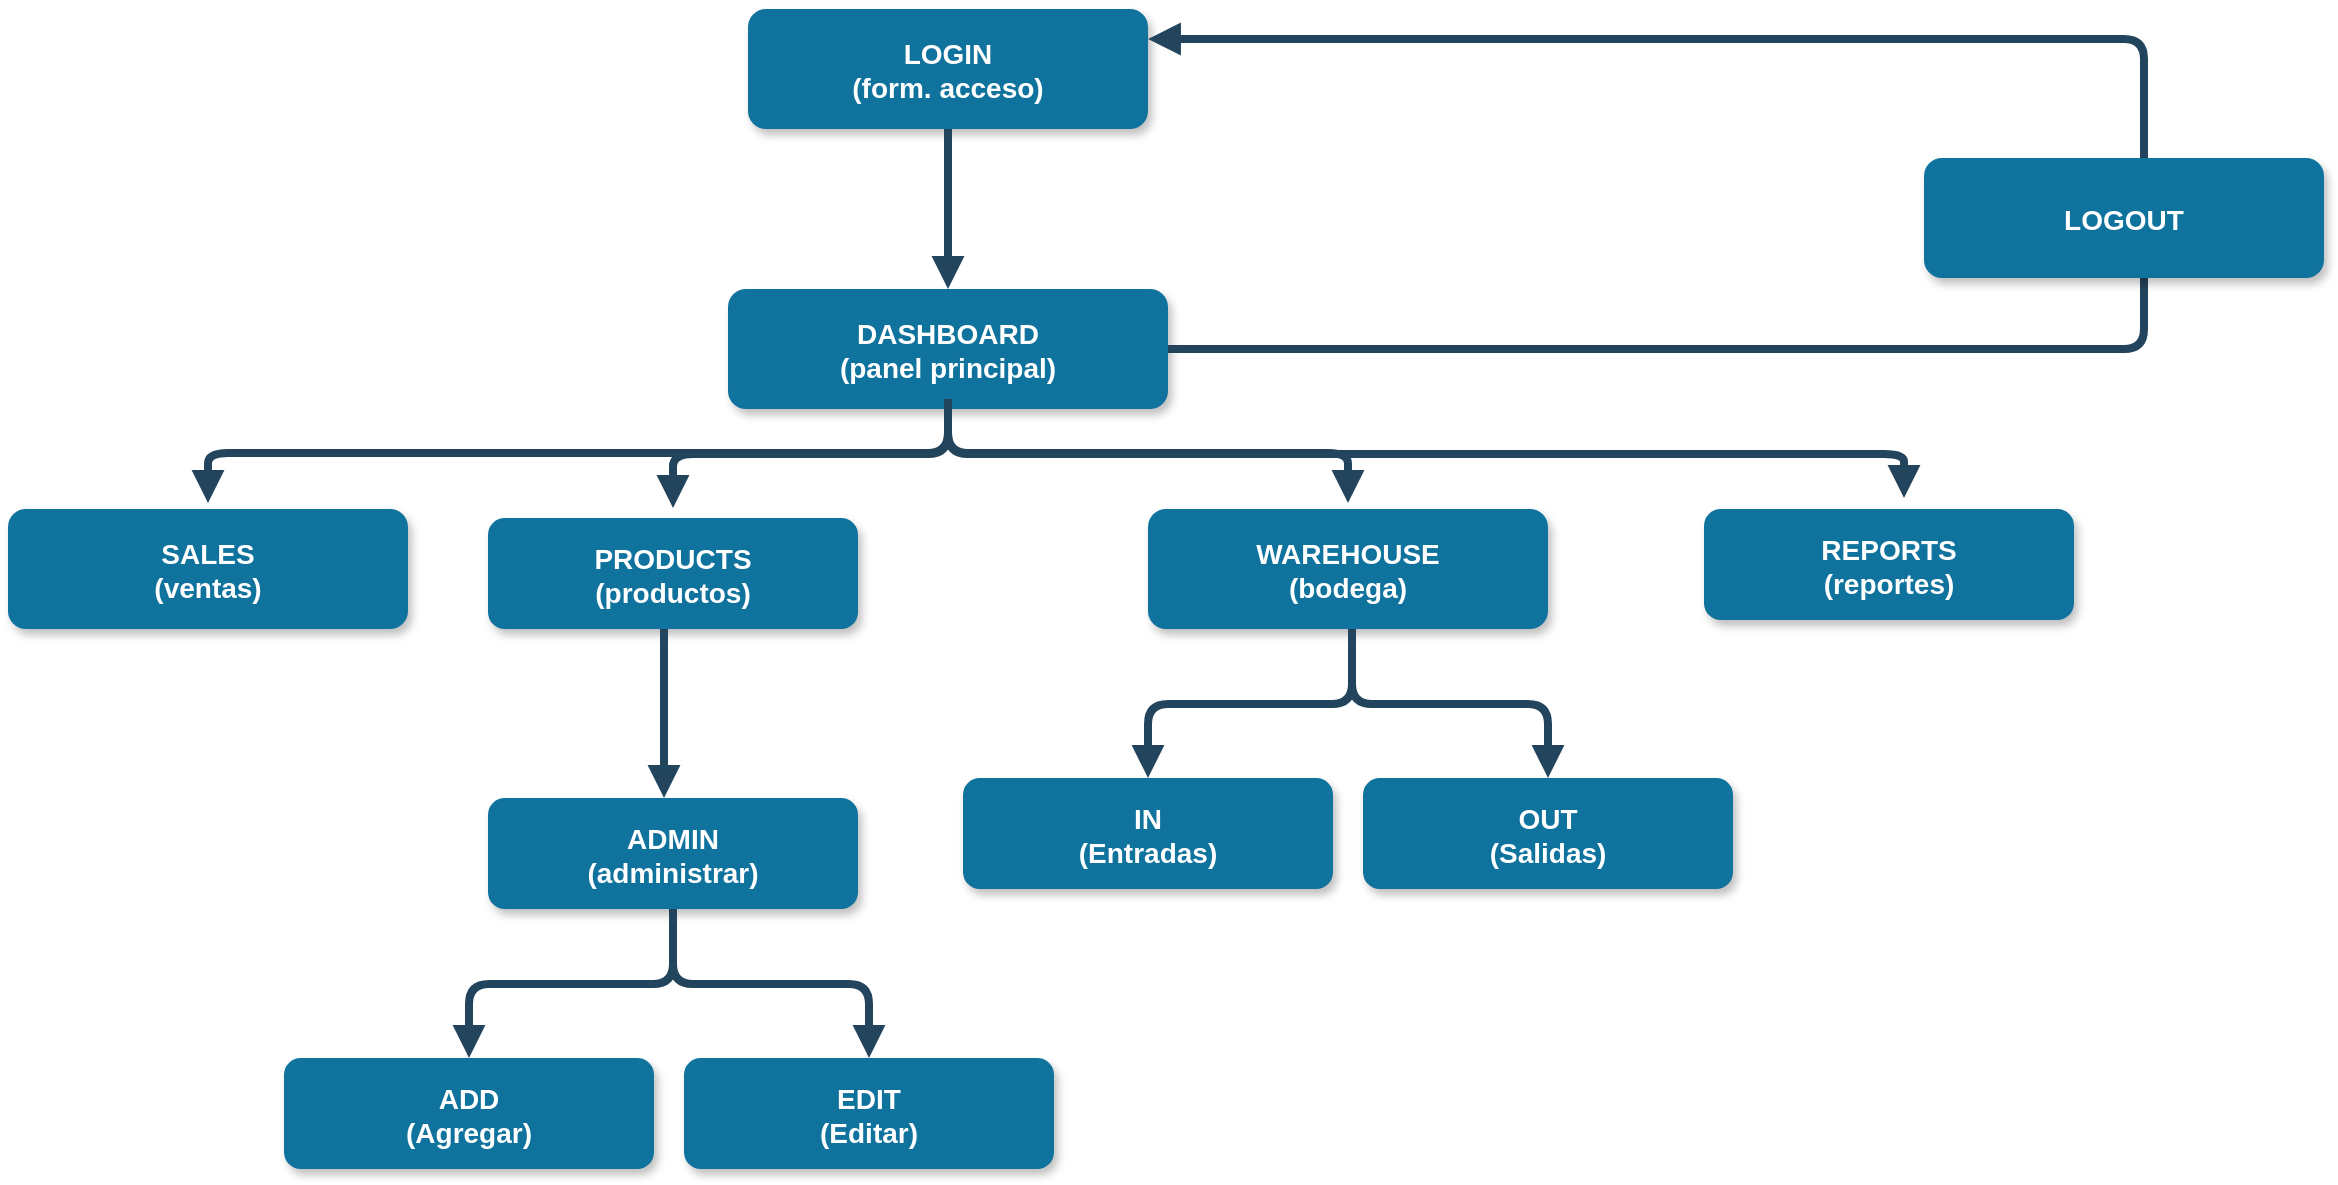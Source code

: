 <mxfile version="19.0.3" type="device"><diagram name="Page-1" id="97916047-d0de-89f5-080d-49f4d83e522f"><mxGraphModel dx="1346" dy="672" grid="1" gridSize="10" guides="1" tooltips="1" connect="1" arrows="1" fold="1" page="1" pageScale="1.5" pageWidth="1169" pageHeight="827" background="none" math="0" shadow="0"><root><mxCell id="0"/><mxCell id="1" parent="0"/><mxCell id="2" value="LOGIN&#10;(form. acceso)" style="rounded=1;fillColor=#10739E;strokeColor=none;shadow=1;gradientColor=none;fontStyle=1;fontColor=#FFFFFF;fontSize=14;" parent="1" vertex="1"><mxGeometry x="672" y="205.5" width="200" height="60" as="geometry"/></mxCell><mxCell id="3" value="DASHBOARD&#10;(panel principal)" style="rounded=1;fillColor=#10739E;strokeColor=none;shadow=1;gradientColor=none;fontStyle=1;fontColor=#FFFFFF;fontSize=14;" parent="1" vertex="1"><mxGeometry x="662" y="345.5" width="220" height="60" as="geometry"/></mxCell><mxCell id="4" value="SALES&#10;(ventas)" style="rounded=1;fillColor=#10739E;strokeColor=none;shadow=1;gradientColor=none;fontStyle=1;fontColor=#FFFFFF;fontSize=14;" parent="1" vertex="1"><mxGeometry x="302" y="455.5" width="200" height="60" as="geometry"/></mxCell><mxCell id="5" value="PRODUCTS&#10;(productos)" style="rounded=1;fillColor=#10739E;strokeColor=none;shadow=1;gradientColor=none;fontStyle=1;fontColor=#FFFFFF;fontSize=14;" parent="1" vertex="1"><mxGeometry x="542" y="460" width="185" height="55.5" as="geometry"/></mxCell><mxCell id="6" value="WAREHOUSE&#10;(bodega)" style="rounded=1;fillColor=#10739E;strokeColor=none;shadow=1;gradientColor=none;fontStyle=1;fontColor=#FFFFFF;fontSize=14;" parent="1" vertex="1"><mxGeometry x="872" y="455.5" width="200" height="60" as="geometry"/></mxCell><mxCell id="29" value="" style="edgeStyle=elbowEdgeStyle;elbow=vertical;strokeWidth=4;endArrow=block;endFill=1;fontStyle=1;strokeColor=#23445D;" parent="1" source="2" target="3" edge="1"><mxGeometry x="22" y="165.5" width="100" height="100" as="geometry"><mxPoint x="22" y="265.5" as="sourcePoint"/><mxPoint x="122" y="165.5" as="targetPoint"/></mxGeometry></mxCell><mxCell id="30" value="" style="edgeStyle=elbowEdgeStyle;elbow=vertical;strokeWidth=4;endArrow=block;endFill=1;fontStyle=1;strokeColor=#23445D;" parent="1" edge="1"><mxGeometry x="22" y="160.5" width="100" height="100" as="geometry"><mxPoint x="772" y="400.5" as="sourcePoint"/><mxPoint x="634.5" y="455" as="targetPoint"/></mxGeometry></mxCell><mxCell id="31" value="" style="edgeStyle=elbowEdgeStyle;elbow=vertical;strokeWidth=4;endArrow=block;endFill=1;fontStyle=1;strokeColor=#23445D;" parent="1" edge="1"><mxGeometry x="22" y="162.5" width="100" height="100" as="geometry"><mxPoint x="772" y="402.5" as="sourcePoint"/><mxPoint x="402" y="452.5" as="targetPoint"/></mxGeometry></mxCell><mxCell id="32" value="" style="edgeStyle=elbowEdgeStyle;elbow=vertical;strokeWidth=4;endArrow=block;endFill=1;fontStyle=1;strokeColor=#23445D;" parent="1" edge="1"><mxGeometry x="22" y="162.5" width="100" height="100" as="geometry"><mxPoint x="772" y="402.5" as="sourcePoint"/><mxPoint x="972" y="452.5" as="targetPoint"/></mxGeometry></mxCell><mxCell id="55" value="" style="edgeStyle=elbowEdgeStyle;elbow=vertical;strokeWidth=4;endArrow=block;endFill=1;fontStyle=1;strokeColor=#23445D;" parent="1" edge="1"><mxGeometry x="-120" y="181" width="100" height="100" as="geometry"><mxPoint x="630" y="515.5" as="sourcePoint"/><mxPoint x="630" y="600" as="targetPoint"/><Array as="points"><mxPoint x="800" y="571"/></Array></mxGeometry></mxCell><mxCell id="M1qwUKptWPdapiZOYYNr-55" value="REPORTS&#10;(reportes)" style="rounded=1;fillColor=#10739E;strokeColor=none;shadow=1;gradientColor=none;fontStyle=1;fontColor=#FFFFFF;fontSize=14;" vertex="1" parent="1"><mxGeometry x="1150" y="455.5" width="185" height="55.5" as="geometry"/></mxCell><mxCell id="M1qwUKptWPdapiZOYYNr-56" value="" style="edgeStyle=elbowEdgeStyle;elbow=vertical;strokeWidth=4;endArrow=block;endFill=1;fontStyle=1;strokeColor=#23445D;exitX=0.5;exitY=1;exitDx=0;exitDy=0;" edge="1" parent="1" source="3"><mxGeometry x="32" y="175.5" width="100" height="100" as="geometry"><mxPoint x="782" y="415.5" as="sourcePoint"/><mxPoint x="1250" y="450" as="targetPoint"/></mxGeometry></mxCell><mxCell id="M1qwUKptWPdapiZOYYNr-57" value="ADMIN&#10;(administrar)" style="rounded=1;fillColor=#10739E;strokeColor=none;shadow=1;gradientColor=none;fontStyle=1;fontColor=#FFFFFF;fontSize=14;" vertex="1" parent="1"><mxGeometry x="542" y="600" width="185" height="55.5" as="geometry"/></mxCell><mxCell id="M1qwUKptWPdapiZOYYNr-59" value="ADD&#10;(Agregar)" style="rounded=1;fillColor=#10739E;strokeColor=none;shadow=1;gradientColor=none;fontStyle=1;fontColor=#FFFFFF;fontSize=14;" vertex="1" parent="1"><mxGeometry x="440" y="730" width="185" height="55.5" as="geometry"/></mxCell><mxCell id="M1qwUKptWPdapiZOYYNr-60" value="EDIT&#10;(Editar)" style="rounded=1;fillColor=#10739E;strokeColor=none;shadow=1;gradientColor=none;fontStyle=1;fontColor=#FFFFFF;fontSize=14;" vertex="1" parent="1"><mxGeometry x="640" y="730" width="185" height="55.5" as="geometry"/></mxCell><mxCell id="M1qwUKptWPdapiZOYYNr-61" value="" style="edgeStyle=elbowEdgeStyle;elbow=vertical;strokeWidth=4;endArrow=block;endFill=1;fontStyle=1;strokeColor=#23445D;entryX=0.5;entryY=0;entryDx=0;entryDy=0;exitX=0.5;exitY=1;exitDx=0;exitDy=0;" edge="1" parent="1" source="M1qwUKptWPdapiZOYYNr-57" target="M1qwUKptWPdapiZOYYNr-59"><mxGeometry x="-110.5" y="415.5" width="100" height="100" as="geometry"><mxPoint x="340" y="650" as="sourcePoint"/><mxPoint x="502" y="710" as="targetPoint"/></mxGeometry></mxCell><mxCell id="M1qwUKptWPdapiZOYYNr-62" value="" style="edgeStyle=elbowEdgeStyle;elbow=vertical;strokeWidth=4;endArrow=block;endFill=1;fontStyle=1;strokeColor=#23445D;entryX=0.5;entryY=0;entryDx=0;entryDy=0;exitX=0.5;exitY=1;exitDx=0;exitDy=0;" edge="1" parent="1" source="M1qwUKptWPdapiZOYYNr-57" target="M1qwUKptWPdapiZOYYNr-60"><mxGeometry x="-100.5" y="425.5" width="100" height="100" as="geometry"><mxPoint x="649.5" y="665.5" as="sourcePoint"/><mxPoint x="512" y="720" as="targetPoint"/></mxGeometry></mxCell><mxCell id="M1qwUKptWPdapiZOYYNr-64" value="IN&#10;(Entradas)" style="rounded=1;fillColor=#10739E;strokeColor=none;shadow=1;gradientColor=none;fontStyle=1;fontColor=#FFFFFF;fontSize=14;" vertex="1" parent="1"><mxGeometry x="779.5" y="590" width="185" height="55.5" as="geometry"/></mxCell><mxCell id="M1qwUKptWPdapiZOYYNr-65" value="OUT&#10;(Salidas)" style="rounded=1;fillColor=#10739E;strokeColor=none;shadow=1;gradientColor=none;fontStyle=1;fontColor=#FFFFFF;fontSize=14;" vertex="1" parent="1"><mxGeometry x="979.5" y="590" width="185" height="55.5" as="geometry"/></mxCell><mxCell id="M1qwUKptWPdapiZOYYNr-66" value="" style="edgeStyle=elbowEdgeStyle;elbow=vertical;strokeWidth=4;endArrow=block;endFill=1;fontStyle=1;strokeColor=#23445D;entryX=0.5;entryY=0;entryDx=0;entryDy=0;exitX=0.5;exitY=1;exitDx=0;exitDy=0;" edge="1" target="M1qwUKptWPdapiZOYYNr-65" parent="1"><mxGeometry x="239" y="285.5" width="100" height="100" as="geometry"><mxPoint x="974" y="515.5" as="sourcePoint"/><mxPoint x="851.5" y="580" as="targetPoint"/></mxGeometry></mxCell><mxCell id="M1qwUKptWPdapiZOYYNr-67" value="" style="edgeStyle=elbowEdgeStyle;elbow=vertical;strokeWidth=4;endArrow=block;endFill=1;fontStyle=1;strokeColor=#23445D;entryX=0.5;entryY=0;entryDx=0;entryDy=0;exitX=0.5;exitY=1;exitDx=0;exitDy=0;" edge="1" target="M1qwUKptWPdapiZOYYNr-64" parent="1"><mxGeometry x="229" y="275.5" width="100" height="100" as="geometry"><mxPoint x="974" y="515.5" as="sourcePoint"/><mxPoint x="841.5" y="570" as="targetPoint"/></mxGeometry></mxCell><mxCell id="M1qwUKptWPdapiZOYYNr-68" value="" style="edgeStyle=elbowEdgeStyle;elbow=vertical;strokeWidth=4;endArrow=block;endFill=1;fontStyle=1;strokeColor=#23445D;exitX=1;exitY=0.5;exitDx=0;exitDy=0;entryX=1;entryY=0.25;entryDx=0;entryDy=0;" edge="1" parent="1" source="3" target="2"><mxGeometry x="200" y="123.25" width="100" height="100" as="geometry"><mxPoint x="940" y="353.25" as="sourcePoint"/><mxPoint x="1418" y="397.75" as="targetPoint"/><Array as="points"><mxPoint x="1370" y="280"/></Array></mxGeometry></mxCell><mxCell id="M1qwUKptWPdapiZOYYNr-69" value="LOGOUT" style="rounded=1;fillColor=#10739E;strokeColor=none;shadow=1;gradientColor=none;fontStyle=1;fontColor=#FFFFFF;fontSize=14;" vertex="1" parent="1"><mxGeometry x="1260" y="280" width="200" height="60" as="geometry"/></mxCell></root></mxGraphModel></diagram></mxfile>